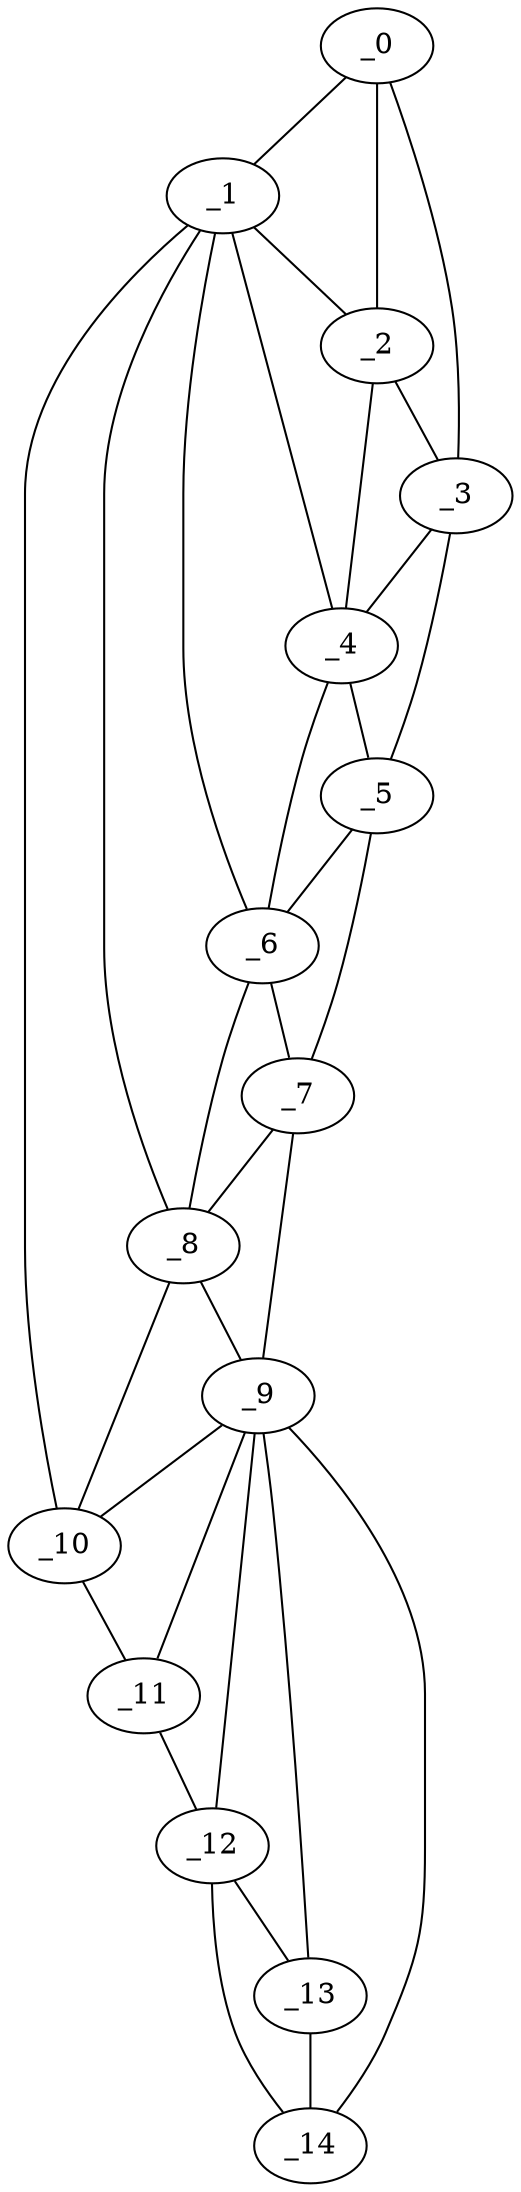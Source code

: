 graph "obj11__225.gxl" {
	_0	 [x=8,
		y=24];
	_1	 [x=13,
		y=23];
	_0 -- _1	 [valence=1];
	_2	 [x=17,
		y=29];
	_0 -- _2	 [valence=2];
	_3	 [x=19,
		y=35];
	_0 -- _3	 [valence=1];
	_1 -- _2	 [valence=1];
	_4	 [x=38,
		y=26];
	_1 -- _4	 [valence=2];
	_6	 [x=48,
		y=25];
	_1 -- _6	 [valence=1];
	_8	 [x=64,
		y=22];
	_1 -- _8	 [valence=2];
	_10	 [x=78,
		y=21];
	_1 -- _10	 [valence=1];
	_2 -- _3	 [valence=1];
	_2 -- _4	 [valence=2];
	_3 -- _4	 [valence=2];
	_5	 [x=47,
		y=49];
	_3 -- _5	 [valence=1];
	_4 -- _5	 [valence=1];
	_4 -- _6	 [valence=2];
	_5 -- _6	 [valence=2];
	_7	 [x=62,
		y=51];
	_5 -- _7	 [valence=1];
	_6 -- _7	 [valence=2];
	_6 -- _8	 [valence=2];
	_7 -- _8	 [valence=1];
	_9	 [x=65,
		y=51];
	_7 -- _9	 [valence=1];
	_8 -- _9	 [valence=2];
	_8 -- _10	 [valence=2];
	_9 -- _10	 [valence=2];
	_11	 [x=81,
		y=21];
	_9 -- _11	 [valence=2];
	_12	 [x=90,
		y=23];
	_9 -- _12	 [valence=2];
	_13	 [x=94,
		y=25];
	_9 -- _13	 [valence=2];
	_14	 [x=117,
		y=33];
	_9 -- _14	 [valence=1];
	_10 -- _11	 [valence=1];
	_11 -- _12	 [valence=1];
	_12 -- _13	 [valence=2];
	_12 -- _14	 [valence=1];
	_13 -- _14	 [valence=1];
}
